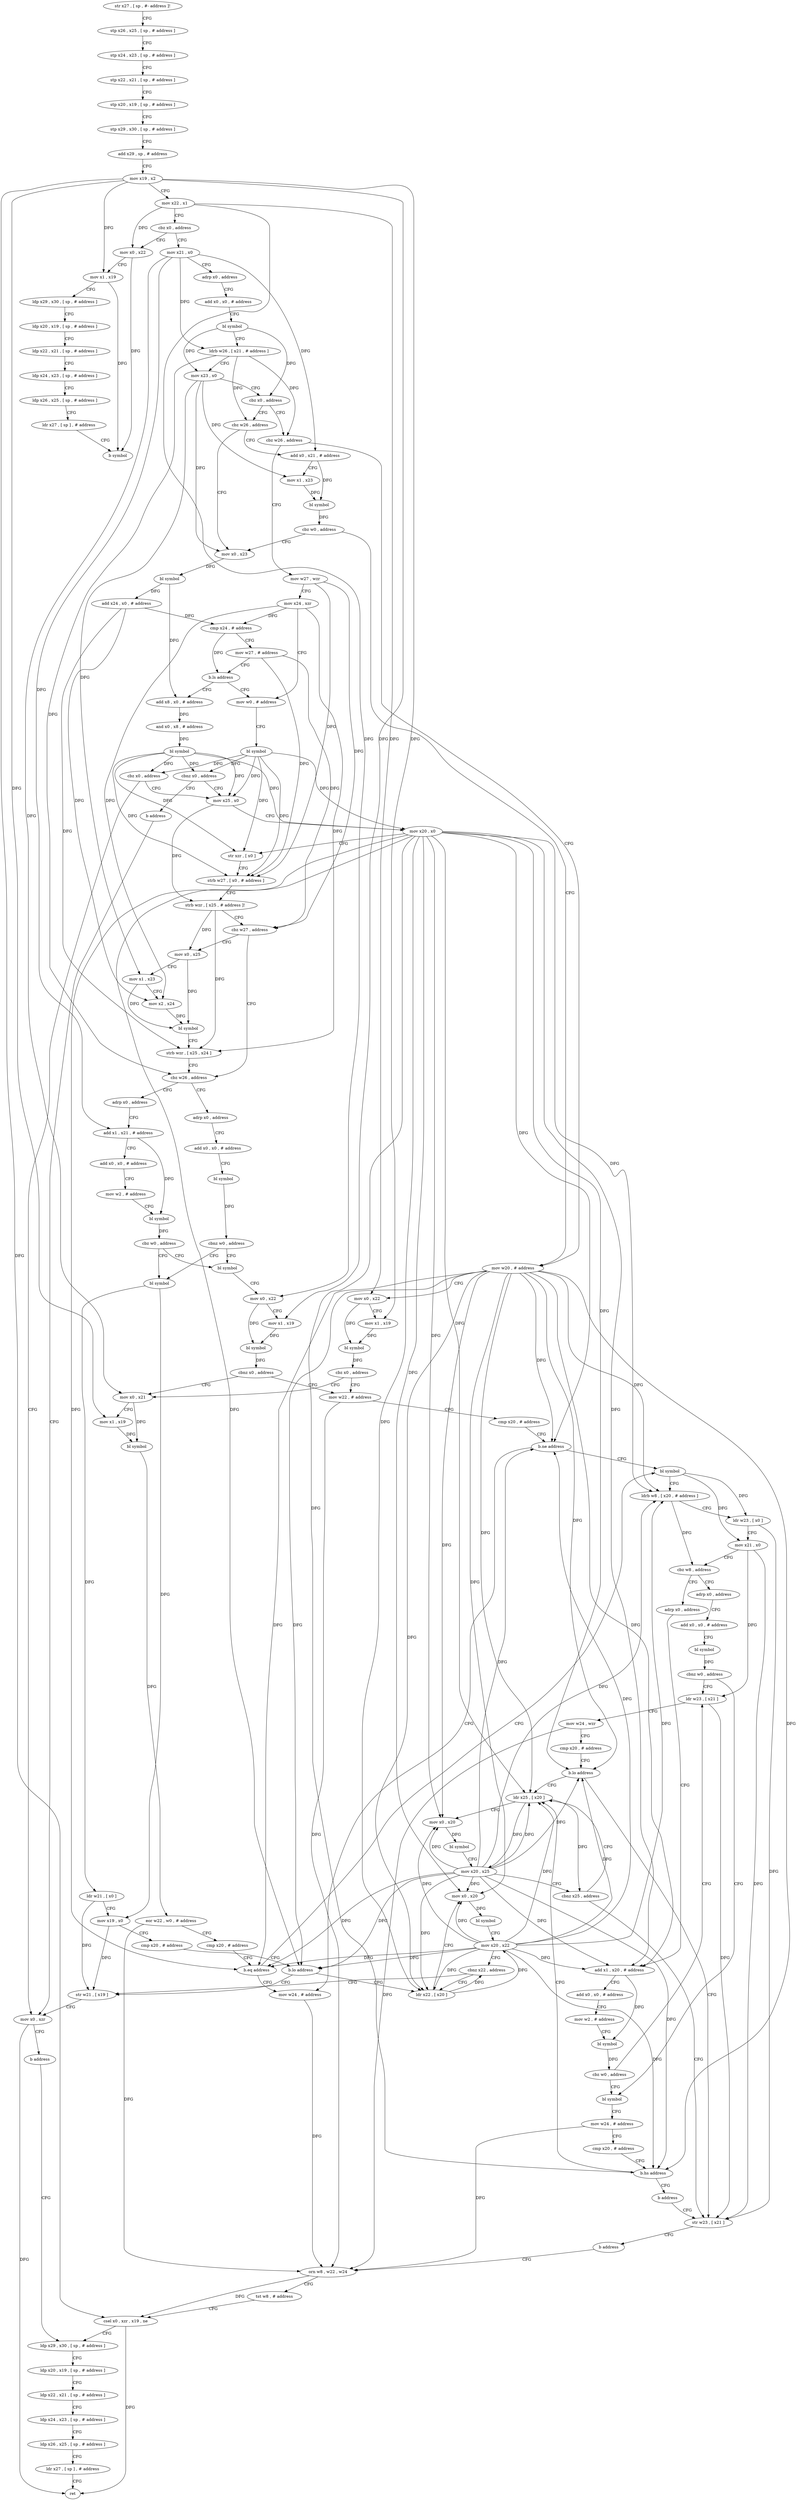 digraph "func" {
"4288060" [label = "str x27 , [ sp , #- address ]!" ]
"4288064" [label = "stp x26 , x25 , [ sp , # address ]" ]
"4288068" [label = "stp x24 , x23 , [ sp , # address ]" ]
"4288072" [label = "stp x22 , x21 , [ sp , # address ]" ]
"4288076" [label = "stp x20 , x19 , [ sp , # address ]" ]
"4288080" [label = "stp x29 , x30 , [ sp , # address ]" ]
"4288084" [label = "add x29 , sp , # address" ]
"4288088" [label = "mov x19 , x2" ]
"4288092" [label = "mov x22 , x1" ]
"4288096" [label = "cbz x0 , address" ]
"4288192" [label = "mov x0 , x22" ]
"4288100" [label = "mov x21 , x0" ]
"4288196" [label = "mov x1 , x19" ]
"4288200" [label = "ldp x29 , x30 , [ sp , # address ]" ]
"4288204" [label = "ldp x20 , x19 , [ sp , # address ]" ]
"4288208" [label = "ldp x22 , x21 , [ sp , # address ]" ]
"4288212" [label = "ldp x24 , x23 , [ sp , # address ]" ]
"4288216" [label = "ldp x26 , x25 , [ sp , # address ]" ]
"4288220" [label = "ldr x27 , [ sp ] , # address" ]
"4288224" [label = "b symbol" ]
"4288104" [label = "adrp x0 , address" ]
"4288108" [label = "add x0 , x0 , # address" ]
"4288112" [label = "bl symbol" ]
"4288116" [label = "ldrb w26 , [ x21 , # address ]" ]
"4288120" [label = "mov x23 , x0" ]
"4288124" [label = "cbz x0 , address" ]
"4288228" [label = "cbz w26 , address" ]
"4288128" [label = "cbz w26 , address" ]
"4288376" [label = "mov w20 , # address" ]
"4288232" [label = "mov w27 , wzr" ]
"4288148" [label = "mov x0 , x23" ]
"4288132" [label = "add x0 , x21 , # address" ]
"4288380" [label = "mov x0 , x22" ]
"4288384" [label = "mov x1 , x19" ]
"4288388" [label = "bl symbol" ]
"4288392" [label = "cbz x0 , address" ]
"4288544" [label = "mov w22 , # address" ]
"4288396" [label = "mov x0 , x21" ]
"4288236" [label = "mov x24 , xzr" ]
"4288240" [label = "mov w0 , # address" ]
"4288152" [label = "bl symbol" ]
"4288156" [label = "add x24 , x0 , # address" ]
"4288160" [label = "cmp x24 , # address" ]
"4288164" [label = "mov w27 , # address" ]
"4288168" [label = "b.ls address" ]
"4288172" [label = "add x8 , x0 , # address" ]
"4288136" [label = "mov x1 , x23" ]
"4288140" [label = "bl symbol" ]
"4288144" [label = "cbz w0 , address" ]
"4288548" [label = "cmp x20 , # address" ]
"4288552" [label = "b.ne address" ]
"4288420" [label = "bl symbol" ]
"4288556" [label = "mov w24 , # address" ]
"4288400" [label = "mov x1 , x19" ]
"4288404" [label = "bl symbol" ]
"4288408" [label = "eor w22 , w0 , # address" ]
"4288412" [label = "cmp x20 , # address" ]
"4288416" [label = "b.eq address" ]
"4288368" [label = "mov x0 , xzr" ]
"4288372" [label = "b address" ]
"4288572" [label = "ldp x29 , x30 , [ sp , # address ]" ]
"4288252" [label = "mov x25 , x0" ]
"4288256" [label = "mov x20 , x0" ]
"4288260" [label = "str xzr , [ x0 ]" ]
"4288264" [label = "strb w27 , [ x0 , # address ]" ]
"4288268" [label = "strb wzr , [ x25 , # address ]!" ]
"4288272" [label = "cbz w27 , address" ]
"4288296" [label = "cbz w26 , address" ]
"4288276" [label = "mov x0 , x25" ]
"4288244" [label = "bl symbol" ]
"4288248" [label = "cbz x0 , address" ]
"4288176" [label = "and x0 , x8 , # address" ]
"4288180" [label = "bl symbol" ]
"4288184" [label = "cbnz x0 , address" ]
"4288188" [label = "b address" ]
"4288424" [label = "ldrb w8 , [ x20 , # address ]" ]
"4288428" [label = "ldr w23 , [ x0 ]" ]
"4288432" [label = "mov x21 , x0" ]
"4288436" [label = "cbz w8 , address" ]
"4288600" [label = "adrp x0 , address" ]
"4288440" [label = "adrp x0 , address" ]
"4288560" [label = "orn w8 , w22 , w24" ]
"4288576" [label = "ldp x20 , x19 , [ sp , # address ]" ]
"4288580" [label = "ldp x22 , x21 , [ sp , # address ]" ]
"4288584" [label = "ldp x24 , x23 , [ sp , # address ]" ]
"4288588" [label = "ldp x26 , x25 , [ sp , # address ]" ]
"4288592" [label = "ldr x27 , [ sp ] , # address" ]
"4288596" [label = "ret" ]
"4288508" [label = "adrp x0 , address" ]
"4288300" [label = "adrp x0 , address" ]
"4288280" [label = "mov x1 , x23" ]
"4288284" [label = "mov x2 , x24" ]
"4288288" [label = "bl symbol" ]
"4288292" [label = "strb wzr , [ x25 , x24 ]" ]
"4288604" [label = "add x0 , x0 , # address" ]
"4288608" [label = "bl symbol" ]
"4288612" [label = "cbnz w0 , address" ]
"4288464" [label = "ldr w23 , [ x21 ]" ]
"4288616" [label = "bl symbol" ]
"4288444" [label = "add x1 , x20 , # address" ]
"4288448" [label = "add x0 , x0 , # address" ]
"4288452" [label = "mov w2 , # address" ]
"4288456" [label = "bl symbol" ]
"4288460" [label = "cbz w0 , address" ]
"4288512" [label = "add x0 , x0 , # address" ]
"4288516" [label = "bl symbol" ]
"4288520" [label = "cbnz w0 , address" ]
"4288324" [label = "bl symbol" ]
"4288524" [label = "bl symbol" ]
"4288304" [label = "add x1 , x21 , # address" ]
"4288308" [label = "add x0 , x0 , # address" ]
"4288312" [label = "mov w2 , # address" ]
"4288316" [label = "bl symbol" ]
"4288320" [label = "cbz w0 , address" ]
"4288468" [label = "mov w24 , wzr" ]
"4288472" [label = "cmp x20 , # address" ]
"4288476" [label = "b.lo address" ]
"4288500" [label = "str w23 , [ x21 ]" ]
"4288480" [label = "ldr x25 , [ x20 ]" ]
"4288620" [label = "mov w24 , # address" ]
"4288624" [label = "cmp x20 , # address" ]
"4288628" [label = "b.hs address" ]
"4288632" [label = "b address" ]
"4288328" [label = "ldr w21 , [ x0 ]" ]
"4288332" [label = "mov x19 , x0" ]
"4288336" [label = "cmp x20 , # address" ]
"4288340" [label = "b.lo address" ]
"4288364" [label = "str w21 , [ x19 ]" ]
"4288344" [label = "ldr x22 , [ x20 ]" ]
"4288528" [label = "mov x0 , x22" ]
"4288532" [label = "mov x1 , x19" ]
"4288536" [label = "bl symbol" ]
"4288540" [label = "cbnz x0 , address" ]
"4288504" [label = "b address" ]
"4288484" [label = "mov x0 , x20" ]
"4288488" [label = "bl symbol" ]
"4288492" [label = "mov x20 , x25" ]
"4288496" [label = "cbnz x25 , address" ]
"4288348" [label = "mov x0 , x20" ]
"4288352" [label = "bl symbol" ]
"4288356" [label = "mov x20 , x22" ]
"4288360" [label = "cbnz x22 , address" ]
"4288564" [label = "tst w8 , # address" ]
"4288568" [label = "csel x0 , xzr , x19 , ne" ]
"4288060" -> "4288064" [ label = "CFG" ]
"4288064" -> "4288068" [ label = "CFG" ]
"4288068" -> "4288072" [ label = "CFG" ]
"4288072" -> "4288076" [ label = "CFG" ]
"4288076" -> "4288080" [ label = "CFG" ]
"4288080" -> "4288084" [ label = "CFG" ]
"4288084" -> "4288088" [ label = "CFG" ]
"4288088" -> "4288092" [ label = "CFG" ]
"4288088" -> "4288196" [ label = "DFG" ]
"4288088" -> "4288384" [ label = "DFG" ]
"4288088" -> "4288400" [ label = "DFG" ]
"4288088" -> "4288568" [ label = "DFG" ]
"4288088" -> "4288532" [ label = "DFG" ]
"4288092" -> "4288096" [ label = "CFG" ]
"4288092" -> "4288192" [ label = "DFG" ]
"4288092" -> "4288380" [ label = "DFG" ]
"4288092" -> "4288528" [ label = "DFG" ]
"4288096" -> "4288192" [ label = "CFG" ]
"4288096" -> "4288100" [ label = "CFG" ]
"4288192" -> "4288196" [ label = "CFG" ]
"4288192" -> "4288224" [ label = "DFG" ]
"4288100" -> "4288104" [ label = "CFG" ]
"4288100" -> "4288116" [ label = "DFG" ]
"4288100" -> "4288132" [ label = "DFG" ]
"4288100" -> "4288396" [ label = "DFG" ]
"4288100" -> "4288304" [ label = "DFG" ]
"4288196" -> "4288200" [ label = "CFG" ]
"4288196" -> "4288224" [ label = "DFG" ]
"4288200" -> "4288204" [ label = "CFG" ]
"4288204" -> "4288208" [ label = "CFG" ]
"4288208" -> "4288212" [ label = "CFG" ]
"4288212" -> "4288216" [ label = "CFG" ]
"4288216" -> "4288220" [ label = "CFG" ]
"4288220" -> "4288224" [ label = "CFG" ]
"4288104" -> "4288108" [ label = "CFG" ]
"4288108" -> "4288112" [ label = "CFG" ]
"4288112" -> "4288116" [ label = "CFG" ]
"4288112" -> "4288120" [ label = "DFG" ]
"4288112" -> "4288124" [ label = "DFG" ]
"4288116" -> "4288120" [ label = "CFG" ]
"4288116" -> "4288228" [ label = "DFG" ]
"4288116" -> "4288128" [ label = "DFG" ]
"4288116" -> "4288296" [ label = "DFG" ]
"4288120" -> "4288124" [ label = "CFG" ]
"4288120" -> "4288148" [ label = "DFG" ]
"4288120" -> "4288136" [ label = "DFG" ]
"4288120" -> "4288280" [ label = "DFG" ]
"4288124" -> "4288228" [ label = "CFG" ]
"4288124" -> "4288128" [ label = "CFG" ]
"4288228" -> "4288376" [ label = "CFG" ]
"4288228" -> "4288232" [ label = "CFG" ]
"4288128" -> "4288148" [ label = "CFG" ]
"4288128" -> "4288132" [ label = "CFG" ]
"4288376" -> "4288380" [ label = "CFG" ]
"4288376" -> "4288552" [ label = "DFG" ]
"4288376" -> "4288416" [ label = "DFG" ]
"4288376" -> "4288424" [ label = "DFG" ]
"4288376" -> "4288444" [ label = "DFG" ]
"4288376" -> "4288476" [ label = "DFG" ]
"4288376" -> "4288628" [ label = "DFG" ]
"4288376" -> "4288480" [ label = "DFG" ]
"4288376" -> "4288484" [ label = "DFG" ]
"4288376" -> "4288340" [ label = "DFG" ]
"4288376" -> "4288344" [ label = "DFG" ]
"4288376" -> "4288348" [ label = "DFG" ]
"4288232" -> "4288236" [ label = "CFG" ]
"4288232" -> "4288264" [ label = "DFG" ]
"4288232" -> "4288272" [ label = "DFG" ]
"4288148" -> "4288152" [ label = "DFG" ]
"4288132" -> "4288136" [ label = "CFG" ]
"4288132" -> "4288140" [ label = "DFG" ]
"4288380" -> "4288384" [ label = "CFG" ]
"4288380" -> "4288388" [ label = "DFG" ]
"4288384" -> "4288388" [ label = "DFG" ]
"4288388" -> "4288392" [ label = "DFG" ]
"4288392" -> "4288544" [ label = "CFG" ]
"4288392" -> "4288396" [ label = "CFG" ]
"4288544" -> "4288548" [ label = "CFG" ]
"4288544" -> "4288560" [ label = "DFG" ]
"4288396" -> "4288400" [ label = "CFG" ]
"4288396" -> "4288404" [ label = "DFG" ]
"4288236" -> "4288240" [ label = "CFG" ]
"4288236" -> "4288160" [ label = "DFG" ]
"4288236" -> "4288284" [ label = "DFG" ]
"4288236" -> "4288292" [ label = "DFG" ]
"4288240" -> "4288244" [ label = "CFG" ]
"4288152" -> "4288156" [ label = "DFG" ]
"4288152" -> "4288172" [ label = "DFG" ]
"4288156" -> "4288160" [ label = "DFG" ]
"4288156" -> "4288284" [ label = "DFG" ]
"4288156" -> "4288292" [ label = "DFG" ]
"4288160" -> "4288164" [ label = "CFG" ]
"4288160" -> "4288168" [ label = "DFG" ]
"4288164" -> "4288168" [ label = "CFG" ]
"4288164" -> "4288264" [ label = "DFG" ]
"4288164" -> "4288272" [ label = "DFG" ]
"4288168" -> "4288240" [ label = "CFG" ]
"4288168" -> "4288172" [ label = "CFG" ]
"4288172" -> "4288176" [ label = "DFG" ]
"4288136" -> "4288140" [ label = "DFG" ]
"4288140" -> "4288144" [ label = "DFG" ]
"4288144" -> "4288376" [ label = "CFG" ]
"4288144" -> "4288148" [ label = "CFG" ]
"4288548" -> "4288552" [ label = "CFG" ]
"4288552" -> "4288420" [ label = "CFG" ]
"4288552" -> "4288556" [ label = "CFG" ]
"4288420" -> "4288424" [ label = "CFG" ]
"4288420" -> "4288428" [ label = "DFG" ]
"4288420" -> "4288432" [ label = "DFG" ]
"4288556" -> "4288560" [ label = "DFG" ]
"4288400" -> "4288404" [ label = "DFG" ]
"4288404" -> "4288408" [ label = "DFG" ]
"4288408" -> "4288412" [ label = "CFG" ]
"4288408" -> "4288560" [ label = "DFG" ]
"4288412" -> "4288416" [ label = "CFG" ]
"4288416" -> "4288556" [ label = "CFG" ]
"4288416" -> "4288420" [ label = "CFG" ]
"4288368" -> "4288372" [ label = "CFG" ]
"4288368" -> "4288596" [ label = "DFG" ]
"4288372" -> "4288572" [ label = "CFG" ]
"4288572" -> "4288576" [ label = "CFG" ]
"4288252" -> "4288256" [ label = "CFG" ]
"4288252" -> "4288268" [ label = "DFG" ]
"4288256" -> "4288260" [ label = "CFG" ]
"4288256" -> "4288552" [ label = "DFG" ]
"4288256" -> "4288416" [ label = "DFG" ]
"4288256" -> "4288424" [ label = "DFG" ]
"4288256" -> "4288444" [ label = "DFG" ]
"4288256" -> "4288476" [ label = "DFG" ]
"4288256" -> "4288628" [ label = "DFG" ]
"4288256" -> "4288480" [ label = "DFG" ]
"4288256" -> "4288484" [ label = "DFG" ]
"4288256" -> "4288340" [ label = "DFG" ]
"4288256" -> "4288344" [ label = "DFG" ]
"4288256" -> "4288348" [ label = "DFG" ]
"4288260" -> "4288264" [ label = "CFG" ]
"4288264" -> "4288268" [ label = "CFG" ]
"4288268" -> "4288272" [ label = "CFG" ]
"4288268" -> "4288276" [ label = "DFG" ]
"4288268" -> "4288292" [ label = "DFG" ]
"4288272" -> "4288296" [ label = "CFG" ]
"4288272" -> "4288276" [ label = "CFG" ]
"4288296" -> "4288508" [ label = "CFG" ]
"4288296" -> "4288300" [ label = "CFG" ]
"4288276" -> "4288280" [ label = "CFG" ]
"4288276" -> "4288288" [ label = "DFG" ]
"4288244" -> "4288248" [ label = "DFG" ]
"4288244" -> "4288184" [ label = "DFG" ]
"4288244" -> "4288252" [ label = "DFG" ]
"4288244" -> "4288256" [ label = "DFG" ]
"4288244" -> "4288260" [ label = "DFG" ]
"4288244" -> "4288264" [ label = "DFG" ]
"4288248" -> "4288368" [ label = "CFG" ]
"4288248" -> "4288252" [ label = "CFG" ]
"4288176" -> "4288180" [ label = "DFG" ]
"4288180" -> "4288184" [ label = "DFG" ]
"4288180" -> "4288248" [ label = "DFG" ]
"4288180" -> "4288252" [ label = "DFG" ]
"4288180" -> "4288256" [ label = "DFG" ]
"4288180" -> "4288260" [ label = "DFG" ]
"4288180" -> "4288264" [ label = "DFG" ]
"4288184" -> "4288252" [ label = "CFG" ]
"4288184" -> "4288188" [ label = "CFG" ]
"4288188" -> "4288368" [ label = "CFG" ]
"4288424" -> "4288428" [ label = "CFG" ]
"4288424" -> "4288436" [ label = "DFG" ]
"4288428" -> "4288432" [ label = "CFG" ]
"4288428" -> "4288500" [ label = "DFG" ]
"4288432" -> "4288436" [ label = "CFG" ]
"4288432" -> "4288464" [ label = "DFG" ]
"4288432" -> "4288500" [ label = "DFG" ]
"4288436" -> "4288600" [ label = "CFG" ]
"4288436" -> "4288440" [ label = "CFG" ]
"4288600" -> "4288604" [ label = "CFG" ]
"4288440" -> "4288444" [ label = "CFG" ]
"4288560" -> "4288564" [ label = "CFG" ]
"4288560" -> "4288568" [ label = "DFG" ]
"4288576" -> "4288580" [ label = "CFG" ]
"4288580" -> "4288584" [ label = "CFG" ]
"4288584" -> "4288588" [ label = "CFG" ]
"4288588" -> "4288592" [ label = "CFG" ]
"4288592" -> "4288596" [ label = "CFG" ]
"4288508" -> "4288512" [ label = "CFG" ]
"4288300" -> "4288304" [ label = "CFG" ]
"4288280" -> "4288284" [ label = "CFG" ]
"4288280" -> "4288288" [ label = "DFG" ]
"4288284" -> "4288288" [ label = "DFG" ]
"4288288" -> "4288292" [ label = "CFG" ]
"4288292" -> "4288296" [ label = "CFG" ]
"4288604" -> "4288608" [ label = "CFG" ]
"4288608" -> "4288612" [ label = "DFG" ]
"4288612" -> "4288464" [ label = "CFG" ]
"4288612" -> "4288616" [ label = "CFG" ]
"4288464" -> "4288468" [ label = "CFG" ]
"4288464" -> "4288500" [ label = "DFG" ]
"4288616" -> "4288620" [ label = "CFG" ]
"4288444" -> "4288448" [ label = "CFG" ]
"4288444" -> "4288456" [ label = "DFG" ]
"4288448" -> "4288452" [ label = "CFG" ]
"4288452" -> "4288456" [ label = "CFG" ]
"4288456" -> "4288460" [ label = "DFG" ]
"4288460" -> "4288616" [ label = "CFG" ]
"4288460" -> "4288464" [ label = "CFG" ]
"4288512" -> "4288516" [ label = "CFG" ]
"4288516" -> "4288520" [ label = "DFG" ]
"4288520" -> "4288324" [ label = "CFG" ]
"4288520" -> "4288524" [ label = "CFG" ]
"4288324" -> "4288328" [ label = "DFG" ]
"4288324" -> "4288332" [ label = "DFG" ]
"4288524" -> "4288528" [ label = "CFG" ]
"4288304" -> "4288308" [ label = "CFG" ]
"4288304" -> "4288316" [ label = "DFG" ]
"4288308" -> "4288312" [ label = "CFG" ]
"4288312" -> "4288316" [ label = "CFG" ]
"4288316" -> "4288320" [ label = "DFG" ]
"4288320" -> "4288524" [ label = "CFG" ]
"4288320" -> "4288324" [ label = "CFG" ]
"4288468" -> "4288472" [ label = "CFG" ]
"4288468" -> "4288560" [ label = "DFG" ]
"4288472" -> "4288476" [ label = "CFG" ]
"4288476" -> "4288500" [ label = "CFG" ]
"4288476" -> "4288480" [ label = "CFG" ]
"4288500" -> "4288504" [ label = "CFG" ]
"4288480" -> "4288484" [ label = "CFG" ]
"4288480" -> "4288492" [ label = "DFG" ]
"4288480" -> "4288496" [ label = "DFG" ]
"4288620" -> "4288624" [ label = "CFG" ]
"4288620" -> "4288560" [ label = "DFG" ]
"4288624" -> "4288628" [ label = "CFG" ]
"4288628" -> "4288480" [ label = "CFG" ]
"4288628" -> "4288632" [ label = "CFG" ]
"4288632" -> "4288500" [ label = "CFG" ]
"4288328" -> "4288332" [ label = "CFG" ]
"4288328" -> "4288364" [ label = "DFG" ]
"4288332" -> "4288336" [ label = "CFG" ]
"4288332" -> "4288364" [ label = "DFG" ]
"4288336" -> "4288340" [ label = "CFG" ]
"4288340" -> "4288364" [ label = "CFG" ]
"4288340" -> "4288344" [ label = "CFG" ]
"4288364" -> "4288368" [ label = "CFG" ]
"4288344" -> "4288348" [ label = "CFG" ]
"4288344" -> "4288356" [ label = "DFG" ]
"4288344" -> "4288360" [ label = "DFG" ]
"4288528" -> "4288532" [ label = "CFG" ]
"4288528" -> "4288536" [ label = "DFG" ]
"4288532" -> "4288536" [ label = "DFG" ]
"4288536" -> "4288540" [ label = "DFG" ]
"4288540" -> "4288396" [ label = "CFG" ]
"4288540" -> "4288544" [ label = "CFG" ]
"4288504" -> "4288560" [ label = "CFG" ]
"4288484" -> "4288488" [ label = "DFG" ]
"4288488" -> "4288492" [ label = "CFG" ]
"4288492" -> "4288496" [ label = "CFG" ]
"4288492" -> "4288552" [ label = "DFG" ]
"4288492" -> "4288416" [ label = "DFG" ]
"4288492" -> "4288424" [ label = "DFG" ]
"4288492" -> "4288444" [ label = "DFG" ]
"4288492" -> "4288476" [ label = "DFG" ]
"4288492" -> "4288628" [ label = "DFG" ]
"4288492" -> "4288480" [ label = "DFG" ]
"4288492" -> "4288484" [ label = "DFG" ]
"4288492" -> "4288340" [ label = "DFG" ]
"4288492" -> "4288344" [ label = "DFG" ]
"4288492" -> "4288348" [ label = "DFG" ]
"4288496" -> "4288480" [ label = "CFG" ]
"4288496" -> "4288500" [ label = "CFG" ]
"4288348" -> "4288352" [ label = "DFG" ]
"4288352" -> "4288356" [ label = "CFG" ]
"4288356" -> "4288360" [ label = "CFG" ]
"4288356" -> "4288552" [ label = "DFG" ]
"4288356" -> "4288416" [ label = "DFG" ]
"4288356" -> "4288424" [ label = "DFG" ]
"4288356" -> "4288444" [ label = "DFG" ]
"4288356" -> "4288476" [ label = "DFG" ]
"4288356" -> "4288628" [ label = "DFG" ]
"4288356" -> "4288480" [ label = "DFG" ]
"4288356" -> "4288484" [ label = "DFG" ]
"4288356" -> "4288340" [ label = "DFG" ]
"4288356" -> "4288344" [ label = "DFG" ]
"4288356" -> "4288348" [ label = "DFG" ]
"4288360" -> "4288344" [ label = "CFG" ]
"4288360" -> "4288364" [ label = "CFG" ]
"4288564" -> "4288568" [ label = "CFG" ]
"4288568" -> "4288572" [ label = "CFG" ]
"4288568" -> "4288596" [ label = "DFG" ]
}
